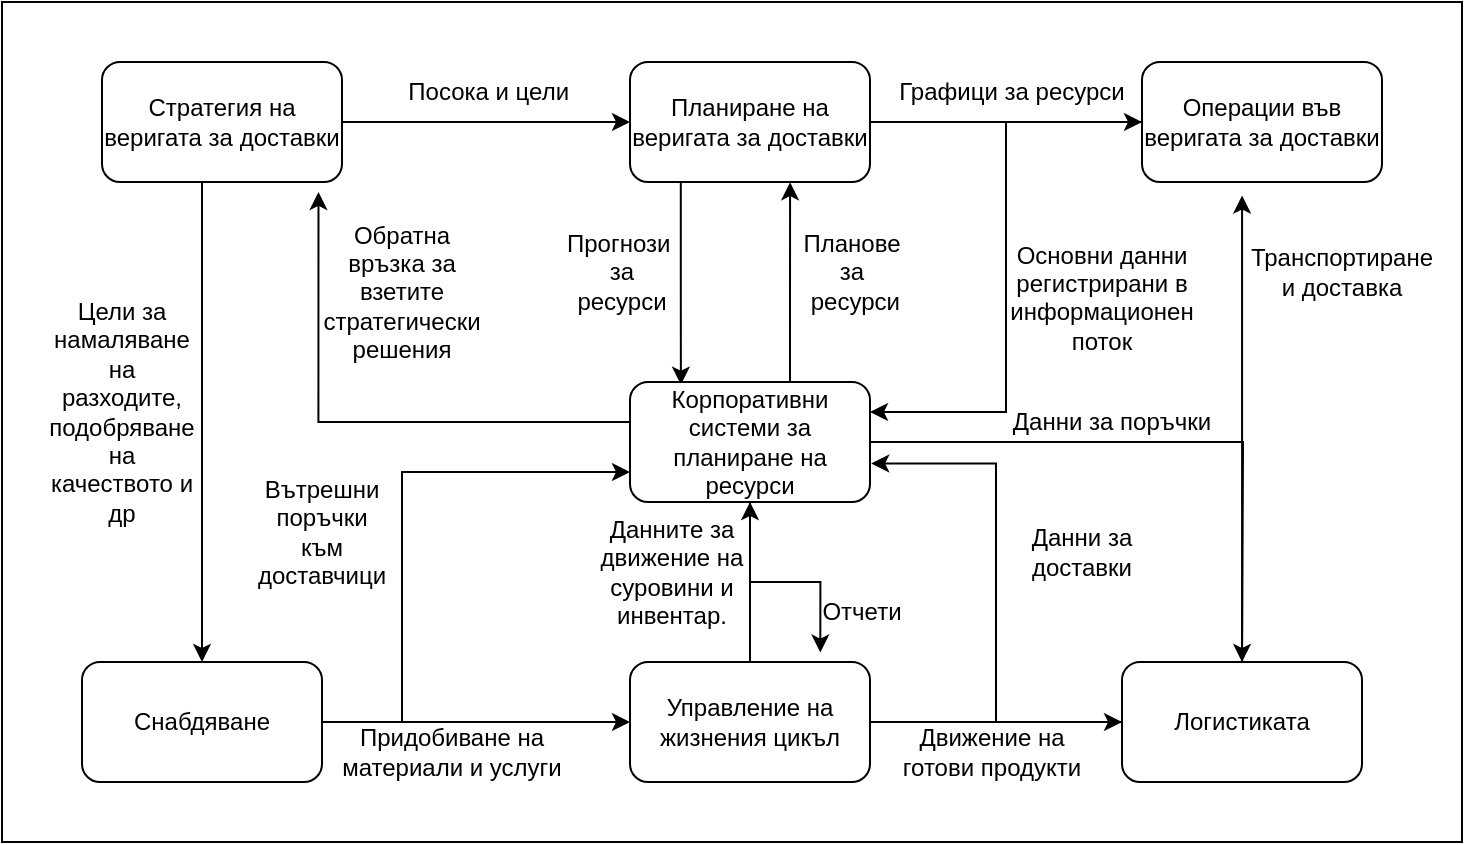 <mxfile version="24.2.5" type="device">
  <diagram name="Page-1" id="RFG91nqQHrq2rCqh5LNW">
    <mxGraphModel dx="869" dy="512" grid="1" gridSize="10" guides="1" tooltips="1" connect="1" arrows="1" fold="1" page="1" pageScale="1" pageWidth="827" pageHeight="1169" math="0" shadow="0">
      <root>
        <mxCell id="0" />
        <mxCell id="1" parent="0" />
        <mxCell id="hU0FTpct08kERLUiqEbZ-2" value="" style="rounded=0;whiteSpace=wrap;html=1;" parent="1" vertex="1">
          <mxGeometry x="40" y="150" width="730" height="420" as="geometry" />
        </mxCell>
        <mxCell id="hU0FTpct08kERLUiqEbZ-5" value="" style="edgeStyle=orthogonalEdgeStyle;rounded=0;orthogonalLoop=1;jettySize=auto;html=1;" parent="1" source="hU0FTpct08kERLUiqEbZ-3" target="hU0FTpct08kERLUiqEbZ-4" edge="1">
          <mxGeometry relative="1" as="geometry" />
        </mxCell>
        <mxCell id="HoA-zwtDn_BUg8EGvlk8-13" style="edgeStyle=orthogonalEdgeStyle;rounded=0;orthogonalLoop=1;jettySize=auto;html=1;" edge="1" parent="1" source="hU0FTpct08kERLUiqEbZ-3" target="hU0FTpct08kERLUiqEbZ-10">
          <mxGeometry relative="1" as="geometry">
            <Array as="points">
              <mxPoint x="140" y="300" />
              <mxPoint x="140" y="300" />
            </Array>
          </mxGeometry>
        </mxCell>
        <mxCell id="hU0FTpct08kERLUiqEbZ-3" value="Стратегия на веригата за доставки " style="rounded=1;whiteSpace=wrap;html=1;" parent="1" vertex="1">
          <mxGeometry x="90" y="180" width="120" height="60" as="geometry" />
        </mxCell>
        <mxCell id="hU0FTpct08kERLUiqEbZ-11" value="" style="edgeStyle=orthogonalEdgeStyle;rounded=0;orthogonalLoop=1;jettySize=auto;html=1;" parent="1" source="hU0FTpct08kERLUiqEbZ-4" target="hU0FTpct08kERLUiqEbZ-6" edge="1">
          <mxGeometry relative="1" as="geometry" />
        </mxCell>
        <mxCell id="HoA-zwtDn_BUg8EGvlk8-5" style="edgeStyle=orthogonalEdgeStyle;rounded=0;orthogonalLoop=1;jettySize=auto;html=1;entryX=0.212;entryY=0.022;entryDx=0;entryDy=0;entryPerimeter=0;" edge="1" parent="1" source="hU0FTpct08kERLUiqEbZ-4" target="hU0FTpct08kERLUiqEbZ-17">
          <mxGeometry relative="1" as="geometry">
            <Array as="points">
              <mxPoint x="379" y="290" />
            </Array>
          </mxGeometry>
        </mxCell>
        <mxCell id="hU0FTpct08kERLUiqEbZ-4" value="Планиране на веригата за доставки " style="rounded=1;whiteSpace=wrap;html=1;" parent="1" vertex="1">
          <mxGeometry x="354" y="180" width="120" height="60" as="geometry" />
        </mxCell>
        <mxCell id="HoA-zwtDn_BUg8EGvlk8-9" style="edgeStyle=orthogonalEdgeStyle;rounded=0;orthogonalLoop=1;jettySize=auto;html=1;entryX=1;entryY=0.25;entryDx=0;entryDy=0;" edge="1" parent="1" source="hU0FTpct08kERLUiqEbZ-6" target="hU0FTpct08kERLUiqEbZ-17">
          <mxGeometry relative="1" as="geometry" />
        </mxCell>
        <mxCell id="hU0FTpct08kERLUiqEbZ-6" value="Операции във веригата за доставки " style="rounded=1;whiteSpace=wrap;html=1;" parent="1" vertex="1">
          <mxGeometry x="610" y="180" width="120" height="60" as="geometry" />
        </mxCell>
        <mxCell id="hU0FTpct08kERLUiqEbZ-8" value="Логистиката" style="rounded=1;whiteSpace=wrap;html=1;" parent="1" vertex="1">
          <mxGeometry x="600" y="480" width="120" height="60" as="geometry" />
        </mxCell>
        <mxCell id="HoA-zwtDn_BUg8EGvlk8-22" value="" style="edgeStyle=orthogonalEdgeStyle;rounded=0;orthogonalLoop=1;jettySize=auto;html=1;" edge="1" parent="1" source="hU0FTpct08kERLUiqEbZ-9" target="hU0FTpct08kERLUiqEbZ-17">
          <mxGeometry relative="1" as="geometry" />
        </mxCell>
        <mxCell id="HoA-zwtDn_BUg8EGvlk8-31" style="edgeStyle=orthogonalEdgeStyle;rounded=0;orthogonalLoop=1;jettySize=auto;html=1;" edge="1" parent="1" source="hU0FTpct08kERLUiqEbZ-9" target="hU0FTpct08kERLUiqEbZ-8">
          <mxGeometry relative="1" as="geometry" />
        </mxCell>
        <mxCell id="hU0FTpct08kERLUiqEbZ-9" value="Управление на жизнения цикъл " style="rounded=1;whiteSpace=wrap;html=1;" parent="1" vertex="1">
          <mxGeometry x="354" y="480" width="120" height="60" as="geometry" />
        </mxCell>
        <mxCell id="HoA-zwtDn_BUg8EGvlk8-17" style="edgeStyle=orthogonalEdgeStyle;rounded=0;orthogonalLoop=1;jettySize=auto;html=1;entryX=0;entryY=0.75;entryDx=0;entryDy=0;" edge="1" parent="1" source="hU0FTpct08kERLUiqEbZ-10" target="hU0FTpct08kERLUiqEbZ-17">
          <mxGeometry relative="1" as="geometry">
            <Array as="points">
              <mxPoint x="240" y="510" />
              <mxPoint x="240" y="385" />
            </Array>
          </mxGeometry>
        </mxCell>
        <mxCell id="HoA-zwtDn_BUg8EGvlk8-19" style="edgeStyle=orthogonalEdgeStyle;rounded=0;orthogonalLoop=1;jettySize=auto;html=1;" edge="1" parent="1" source="hU0FTpct08kERLUiqEbZ-10" target="hU0FTpct08kERLUiqEbZ-9">
          <mxGeometry relative="1" as="geometry" />
        </mxCell>
        <mxCell id="hU0FTpct08kERLUiqEbZ-10" value="Снабдяване" style="rounded=1;whiteSpace=wrap;html=1;" parent="1" vertex="1">
          <mxGeometry x="80" y="480" width="120" height="60" as="geometry" />
        </mxCell>
        <mxCell id="HoA-zwtDn_BUg8EGvlk8-6" style="edgeStyle=orthogonalEdgeStyle;rounded=0;orthogonalLoop=1;jettySize=auto;html=1;entryX=0.667;entryY=1.002;entryDx=0;entryDy=0;entryPerimeter=0;" edge="1" parent="1" source="hU0FTpct08kERLUiqEbZ-17" target="hU0FTpct08kERLUiqEbZ-4">
          <mxGeometry relative="1" as="geometry">
            <Array as="points">
              <mxPoint x="434" y="310" />
              <mxPoint x="434" y="310" />
            </Array>
          </mxGeometry>
        </mxCell>
        <mxCell id="HoA-zwtDn_BUg8EGvlk8-30" style="edgeStyle=orthogonalEdgeStyle;rounded=0;orthogonalLoop=1;jettySize=auto;html=1;" edge="1" parent="1" source="hU0FTpct08kERLUiqEbZ-17">
          <mxGeometry relative="1" as="geometry">
            <mxPoint x="660" y="480" as="targetPoint" />
          </mxGeometry>
        </mxCell>
        <mxCell id="hU0FTpct08kERLUiqEbZ-17" value="Корпоративни системи за планиране на ресурси " style="rounded=1;whiteSpace=wrap;html=1;" parent="1" vertex="1">
          <mxGeometry x="354" y="340" width="120" height="60" as="geometry" />
        </mxCell>
        <mxCell id="HoA-zwtDn_BUg8EGvlk8-1" value="Посока и цели&amp;nbsp;" style="text;html=1;align=center;verticalAlign=middle;whiteSpace=wrap;rounded=0;" vertex="1" parent="1">
          <mxGeometry x="200" y="180" width="170" height="30" as="geometry" />
        </mxCell>
        <mxCell id="HoA-zwtDn_BUg8EGvlk8-2" value="Прогнози&amp;nbsp;&lt;div&gt;&lt;span style=&quot;background-color: initial;&quot;&gt;за ресурси&lt;/span&gt;&lt;/div&gt;" style="text;html=1;align=center;verticalAlign=middle;whiteSpace=wrap;rounded=0;" vertex="1" parent="1">
          <mxGeometry x="320" y="270" width="60" height="30" as="geometry" />
        </mxCell>
        <mxCell id="HoA-zwtDn_BUg8EGvlk8-7" value="Графици&lt;span style=&quot;background-color: initial;&quot;&gt;&amp;nbsp;за ресурси&lt;/span&gt;" style="text;html=1;align=center;verticalAlign=middle;whiteSpace=wrap;rounded=0;" vertex="1" parent="1">
          <mxGeometry x="460" y="180" width="170" height="30" as="geometry" />
        </mxCell>
        <mxCell id="HoA-zwtDn_BUg8EGvlk8-8" value="&lt;div&gt;Планове за&lt;/div&gt;&lt;div&gt;&amp;nbsp;ресурси&lt;/div&gt;" style="text;html=1;align=center;verticalAlign=middle;whiteSpace=wrap;rounded=0;" vertex="1" parent="1">
          <mxGeometry x="440" y="270" width="50" height="30" as="geometry" />
        </mxCell>
        <mxCell id="HoA-zwtDn_BUg8EGvlk8-10" value="Основни данни регистрирани&amp;nbsp;в информационен поток&lt;div&gt;&lt;br&gt;&lt;/div&gt;" style="text;html=1;align=center;verticalAlign=middle;whiteSpace=wrap;rounded=0;" vertex="1" parent="1">
          <mxGeometry x="560" y="290" width="60" height="30" as="geometry" />
        </mxCell>
        <mxCell id="HoA-zwtDn_BUg8EGvlk8-11" style="edgeStyle=orthogonalEdgeStyle;rounded=0;orthogonalLoop=1;jettySize=auto;html=1;entryX=0.902;entryY=1.083;entryDx=0;entryDy=0;entryPerimeter=0;" edge="1" parent="1" source="hU0FTpct08kERLUiqEbZ-17" target="hU0FTpct08kERLUiqEbZ-3">
          <mxGeometry relative="1" as="geometry">
            <Array as="points">
              <mxPoint x="198" y="360" />
            </Array>
          </mxGeometry>
        </mxCell>
        <mxCell id="HoA-zwtDn_BUg8EGvlk8-12" value="Обратна връзка за взетите стратегически решения" style="text;html=1;align=center;verticalAlign=middle;whiteSpace=wrap;rounded=0;" vertex="1" parent="1">
          <mxGeometry x="210" y="280" width="60" height="30" as="geometry" />
        </mxCell>
        <mxCell id="HoA-zwtDn_BUg8EGvlk8-14" value="Цели за намаляване на разходите, подобряване на качеството и др" style="text;html=1;align=center;verticalAlign=middle;whiteSpace=wrap;rounded=0;" vertex="1" parent="1">
          <mxGeometry x="70" y="340" width="60" height="30" as="geometry" />
        </mxCell>
        <mxCell id="HoA-zwtDn_BUg8EGvlk8-18" value="Вътрешни поръчки към доставчици" style="text;html=1;align=center;verticalAlign=middle;whiteSpace=wrap;rounded=0;" vertex="1" parent="1">
          <mxGeometry x="170" y="400" width="60" height="30" as="geometry" />
        </mxCell>
        <mxCell id="HoA-zwtDn_BUg8EGvlk8-20" value="Придобиване на материали и услуги" style="text;html=1;align=center;verticalAlign=middle;whiteSpace=wrap;rounded=0;" vertex="1" parent="1">
          <mxGeometry x="200" y="510" width="130" height="30" as="geometry" />
        </mxCell>
        <mxCell id="HoA-zwtDn_BUg8EGvlk8-23" value="Данните за движение на суровини и инвентар." style="text;html=1;align=center;verticalAlign=middle;whiteSpace=wrap;rounded=0;" vertex="1" parent="1">
          <mxGeometry x="317" y="420" width="116" height="30" as="geometry" />
        </mxCell>
        <mxCell id="HoA-zwtDn_BUg8EGvlk8-24" style="edgeStyle=orthogonalEdgeStyle;rounded=0;orthogonalLoop=1;jettySize=auto;html=1;entryX=0.417;entryY=1.113;entryDx=0;entryDy=0;entryPerimeter=0;" edge="1" parent="1" source="hU0FTpct08kERLUiqEbZ-8" target="hU0FTpct08kERLUiqEbZ-6">
          <mxGeometry relative="1" as="geometry" />
        </mxCell>
        <mxCell id="HoA-zwtDn_BUg8EGvlk8-25" value="Транспортиране и доставка" style="text;html=1;align=center;verticalAlign=middle;whiteSpace=wrap;rounded=0;" vertex="1" parent="1">
          <mxGeometry x="680" y="270" width="60" height="30" as="geometry" />
        </mxCell>
        <mxCell id="HoA-zwtDn_BUg8EGvlk8-26" style="edgeStyle=orthogonalEdgeStyle;rounded=0;orthogonalLoop=1;jettySize=auto;html=1;entryX=1.005;entryY=0.679;entryDx=0;entryDy=0;entryPerimeter=0;" edge="1" parent="1" source="hU0FTpct08kERLUiqEbZ-8" target="hU0FTpct08kERLUiqEbZ-17">
          <mxGeometry relative="1" as="geometry" />
        </mxCell>
        <mxCell id="HoA-zwtDn_BUg8EGvlk8-27" value="&lt;div&gt;Данни за поръчки&lt;/div&gt;" style="text;html=1;align=center;verticalAlign=middle;whiteSpace=wrap;rounded=0;" vertex="1" parent="1">
          <mxGeometry x="530" y="345" width="130" height="30" as="geometry" />
        </mxCell>
        <mxCell id="HoA-zwtDn_BUg8EGvlk8-29" value="&lt;div&gt;Данни за доставки&lt;/div&gt;" style="text;html=1;align=center;verticalAlign=middle;whiteSpace=wrap;rounded=0;" vertex="1" parent="1">
          <mxGeometry x="550" y="410" width="60" height="30" as="geometry" />
        </mxCell>
        <mxCell id="HoA-zwtDn_BUg8EGvlk8-32" value="Движение на готови продукти" style="text;html=1;align=center;verticalAlign=middle;whiteSpace=wrap;rounded=0;" vertex="1" parent="1">
          <mxGeometry x="480" y="510" width="110" height="30" as="geometry" />
        </mxCell>
        <mxCell id="HoA-zwtDn_BUg8EGvlk8-33" style="edgeStyle=orthogonalEdgeStyle;rounded=0;orthogonalLoop=1;jettySize=auto;html=1;entryX=0.793;entryY=-0.079;entryDx=0;entryDy=0;entryPerimeter=0;" edge="1" parent="1" source="hU0FTpct08kERLUiqEbZ-17" target="hU0FTpct08kERLUiqEbZ-9">
          <mxGeometry relative="1" as="geometry" />
        </mxCell>
        <mxCell id="HoA-zwtDn_BUg8EGvlk8-34" value="&lt;div&gt;Отчети&lt;/div&gt;" style="text;html=1;align=center;verticalAlign=middle;whiteSpace=wrap;rounded=0;" vertex="1" parent="1">
          <mxGeometry x="440" y="440" width="60" height="30" as="geometry" />
        </mxCell>
      </root>
    </mxGraphModel>
  </diagram>
</mxfile>
